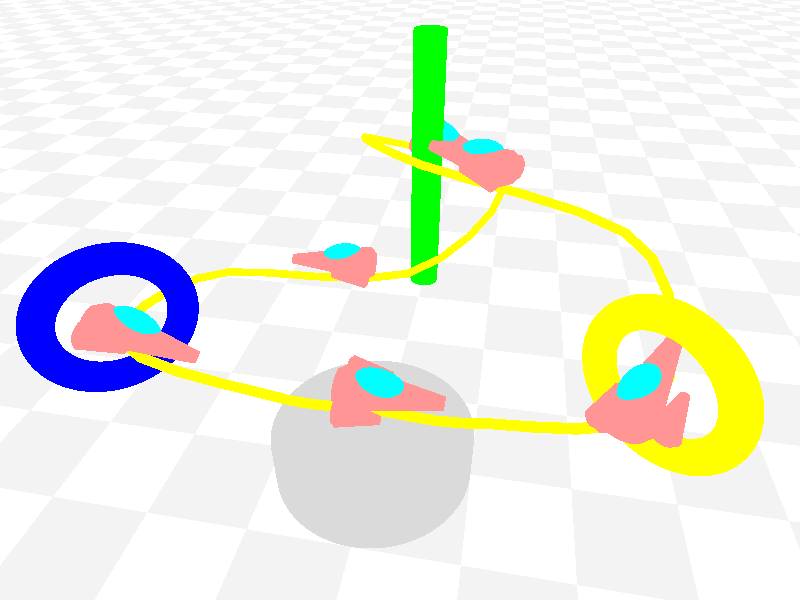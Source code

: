 // Persistence Of Vision raytracer version 3.5 sample file.
// File: splinefollow.pov
// Desc: Spline demo animation that shows how to make an object or
//       the camera fly along a spline. This is a cyclic animation.
// Date: August 30 2001
// Auth: Rune S. Johansen 

// Use these command line settings to view the animation
// in REGULAR MODE:
// 
// +kf0.1666 +kff20 +kc declare=fp=0

// Use these command line settings to view the animation
// in FIRST PERSON MODE:
// 
// +kff120 +kc declare=fp=1

#include "math.inc"
#include "transforms.inc"

// #declare FirstPerson = yes;

#ifndef(FirstPerson)
   #ifdef(fp)
      #declare FirstPerson = fp;
   #else
      #declare FirstPerson = no;
   #end 
#end

// Overview camera
#if (FirstPerson=no)
   camera {
      location <2,12-2,-10+2>
      look_at  <0,2,3>
   }
#end

sky_sphere {
   pigment {
      planar poly_wave 2
      color_map {
         [0.0, color <0.2,0.5,1.0>]
         [1.0, color <0.8,0.9,1.0>]
      }
   }
}

light_source {< 1,2,-2>*1000, color 1.0}
light_source {<-1,2, 1>*1000, color 0.7 shadowless}

plane { // checkered plane
   y, 0
   pigment {checker color rgb 1.0, color rgb 0.9 scale 2}
}
cylinder { // start/stop location
   0, y, 2
   pigment {color rgb 0.7}
}
torus { // yellow ring
   1.3, 0.3
   pigment {color <1,1,0>}
   rotate 90*x rotate 45*y
   translate <5,3,0>
}
cylinder { // green pole
   0, 7*y, 0.4
   pigment {color <0,1,0>}
   translate 7*z
}
torus { // blue ring
   1.3, 0.3
   pigment {color <0,0,1>}
   rotate 90*x rotate -45*y
   translate <-5,3,0>
}

// The spline that the aircracfts fly along
#declare MySpline =
spline {
   cubic_spline
   
   -2, <-5, 3, 0>, // control point
   -1, <-2, 2, 0>, // control point
   
   00, < 0, 2, 0>, // start
   01, < 2, 2, 0>,
   02, < 5, 3, 0>, // through yellow ring
   03, < 5, 4, 4>,
   04, < 0, 5, 5>, // around
   05, <-2, 4, 9>, // the
   06, < 2, 3, 9>, // green
   07, < 0, 2, 5>, // pole
   08, <-5, 2, 4>,
   09, <-5, 3, 0>, // through blue ring
   10, <-2, 2, 0>,
   11, < 0, 2, 0>, // stop
   
   12, < 2, 2, 0>, // control point
   13, < 5, 3, 0>, // control point
}

// The aircraft object
#declare Aircraft =
union {
   #declare Part =
   union {
      cone {-1.0*z, 0.7, -0.7*z, 1.0}
      cone {-0.7*z, 1.0,  2.0*z, 0.3}
   }
   object {Part scale <0.5,0.4,0.7>}
   object {Part scale <+0.25,0.3,0.3> translate <+0.6,-0.1,-0.3>}
   object {Part scale <-0.25,0.3,0.3> translate <-0.6,-0.1,-0.3>}
   sphere {
      0, 1 scale <0.3,0.25,0.5> rotate 12*x translate <0,0.22,0.15>
      pigment {color <0,1,1>}
      finish {phong 0.3 phong_size 10}
   }
   pigment {color <1.0,0.3,0.3>}
   finish {brilliance 2 phong 0.3}
}

// The Spline_Trans macro has the following parameters:
// Spline_Trans (Spline, Time, SkyVector, ForeSight, Banking)

// Make 6 aircrafts fly along the spline.
// the mod() function is used for the Time value to make it cycle
// through the spline. The time is then multiplied with 11 to make
// it match the time values specified in the spline.
object { Aircraft Spline_Trans (MySpline, mod( (clock+0/6) ,1)*11, y, 0.5, 0.5) }
object { Aircraft Spline_Trans (MySpline, mod( (clock+1/6) ,1)*11, y, 0.5, 0.5) }
object { Aircraft Spline_Trans (MySpline, mod( (clock+2/6) ,1)*11, y, 0.5, 0.5) }
object { Aircraft Spline_Trans (MySpline, mod( (clock+3/6) ,1)*11, y, 0.5, 0.5) }
object { Aircraft Spline_Trans (MySpline, mod( (clock+4/6) ,1)*11, y, 0.5, 0.5) }
object { Aircraft Spline_Trans (MySpline, mod( (clock+5/6) ,1)*11, y, 0.5, 0.5) }

// First-person-view camera
// Follows the same path as the first aircraft
#if (FirstPerson=yes)
   camera {
      location 0
      look_at z
      translate <0,0.4,0.4>
      Spline_Trans (MySpline, clock*11, y, 0.5, 0.5)
   }
#end

// The yellow wire that shows the spline path.
union {
   #declare C = 0;
   #declare Cmax= 50;
   #while (C<=Cmax)
      #declare Value1 = C/Cmax*11;
      #declare Value2 = (C+1)/Cmax*11;
      #declare Point1 = -0.5*y+MySpline(Value1);
      #declare Point2 = -0.5*y+MySpline(Value2);
      sphere {Point1, 0.1}
      cylinder {Point1, Point2, 0.1}
      #declare C = C+1;
   #end
   pigment {color <1,1,0>}
}
